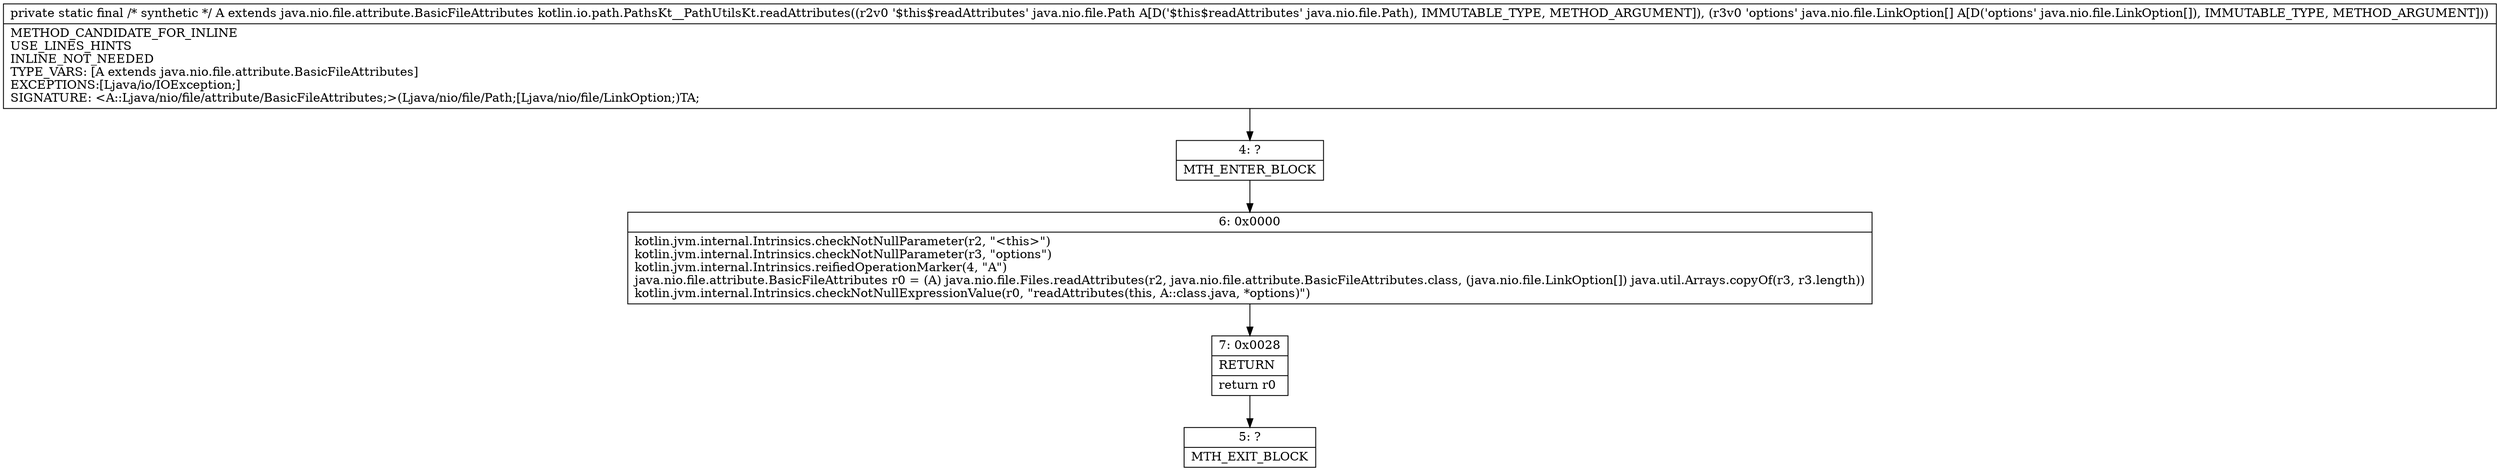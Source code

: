 digraph "CFG forkotlin.io.path.PathsKt__PathUtilsKt.readAttributes(Ljava\/nio\/file\/Path;[Ljava\/nio\/file\/LinkOption;)Ljava\/nio\/file\/attribute\/BasicFileAttributes;" {
Node_4 [shape=record,label="{4\:\ ?|MTH_ENTER_BLOCK\l}"];
Node_6 [shape=record,label="{6\:\ 0x0000|kotlin.jvm.internal.Intrinsics.checkNotNullParameter(r2, \"\<this\>\")\lkotlin.jvm.internal.Intrinsics.checkNotNullParameter(r3, \"options\")\lkotlin.jvm.internal.Intrinsics.reifiedOperationMarker(4, \"A\")\ljava.nio.file.attribute.BasicFileAttributes r0 = (A) java.nio.file.Files.readAttributes(r2, java.nio.file.attribute.BasicFileAttributes.class, (java.nio.file.LinkOption[]) java.util.Arrays.copyOf(r3, r3.length))\lkotlin.jvm.internal.Intrinsics.checkNotNullExpressionValue(r0, \"readAttributes(this, A::class.java, *options)\")\l}"];
Node_7 [shape=record,label="{7\:\ 0x0028|RETURN\l|return r0\l}"];
Node_5 [shape=record,label="{5\:\ ?|MTH_EXIT_BLOCK\l}"];
MethodNode[shape=record,label="{private static final \/* synthetic *\/ A extends java.nio.file.attribute.BasicFileAttributes kotlin.io.path.PathsKt__PathUtilsKt.readAttributes((r2v0 '$this$readAttributes' java.nio.file.Path A[D('$this$readAttributes' java.nio.file.Path), IMMUTABLE_TYPE, METHOD_ARGUMENT]), (r3v0 'options' java.nio.file.LinkOption[] A[D('options' java.nio.file.LinkOption[]), IMMUTABLE_TYPE, METHOD_ARGUMENT]))  | METHOD_CANDIDATE_FOR_INLINE\lUSE_LINES_HINTS\lINLINE_NOT_NEEDED\lTYPE_VARS: [A extends java.nio.file.attribute.BasicFileAttributes]\lEXCEPTIONS:[Ljava\/io\/IOException;]\lSIGNATURE: \<A::Ljava\/nio\/file\/attribute\/BasicFileAttributes;\>(Ljava\/nio\/file\/Path;[Ljava\/nio\/file\/LinkOption;)TA;\l}"];
MethodNode -> Node_4;Node_4 -> Node_6;
Node_6 -> Node_7;
Node_7 -> Node_5;
}

